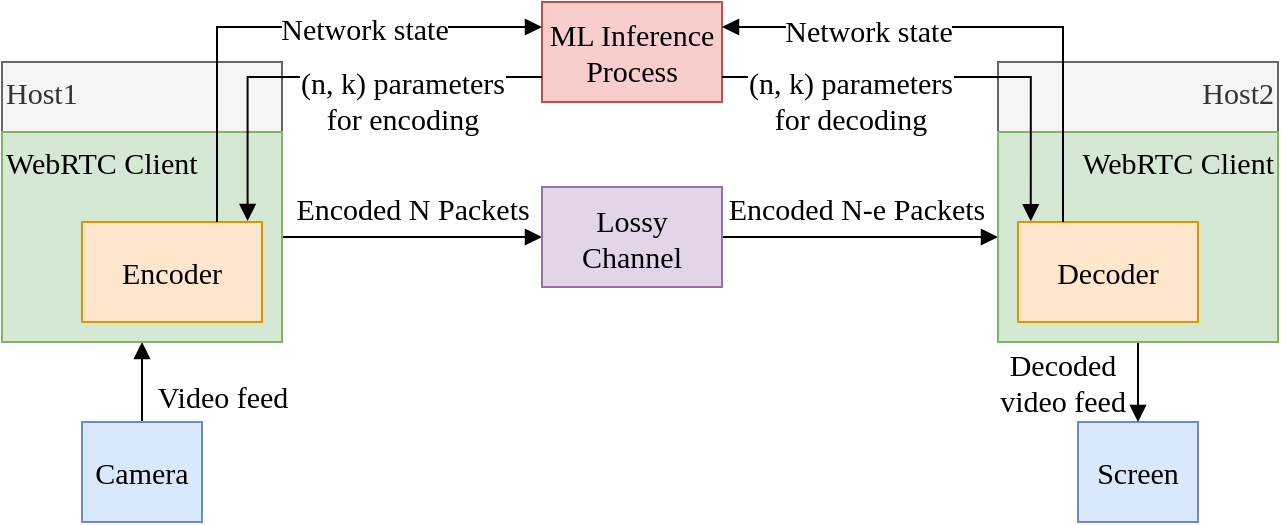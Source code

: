 <mxfile version="24.3.1" type="device">
  <diagram name="Page-1" id="JDqjn_5_25vaDyeW-Xiu">
    <mxGraphModel dx="819" dy="520" grid="1" gridSize="10" guides="1" tooltips="1" connect="1" arrows="1" fold="1" page="1" pageScale="1" pageWidth="850" pageHeight="1100" math="0" shadow="0">
      <root>
        <mxCell id="0" />
        <mxCell id="1" parent="0" />
        <mxCell id="W2oGbkOpYhlM9BV9INye-2" value="Host2" style="rounded=0;whiteSpace=wrap;html=1;verticalAlign=top;align=right;fontFamily=Times New Roman;fontSize=15;fillColor=#f5f5f5;fontColor=#333333;strokeColor=#666666;" parent="1" vertex="1">
          <mxGeometry x="778" y="110" width="140" height="140" as="geometry" />
        </mxCell>
        <mxCell id="W2oGbkOpYhlM9BV9INye-1" value="Host1" style="rounded=0;whiteSpace=wrap;html=1;verticalAlign=top;align=left;fontFamily=Times New Roman;fontSize=15;fillColor=#f5f5f5;fontColor=#333333;strokeColor=#666666;" parent="1" vertex="1">
          <mxGeometry x="280" y="110" width="140" height="140" as="geometry" />
        </mxCell>
        <mxCell id="X2kwXcrv5KPf-A57S-1x-4" style="edgeStyle=orthogonalEdgeStyle;rounded=0;orthogonalLoop=1;jettySize=auto;html=1;exitX=0.5;exitY=0;exitDx=0;exitDy=0;fontFamily=Times New Roman;fontSize=15;entryX=0.5;entryY=1;entryDx=0;entryDy=0;endArrow=block;endFill=1;" parent="1" source="X2kwXcrv5KPf-A57S-1x-1" target="X2kwXcrv5KPf-A57S-1x-11" edge="1">
          <mxGeometry relative="1" as="geometry" />
        </mxCell>
        <mxCell id="X2kwXcrv5KPf-A57S-1x-5" value="Video feed" style="edgeLabel;html=1;align=center;verticalAlign=middle;resizable=0;points=[];fontFamily=Times New Roman;fontSize=15;" parent="X2kwXcrv5KPf-A57S-1x-4" vertex="1" connectable="0">
          <mxGeometry x="-0.515" y="-1" relative="1" as="geometry">
            <mxPoint x="39" y="-4" as="offset" />
          </mxGeometry>
        </mxCell>
        <mxCell id="X2kwXcrv5KPf-A57S-1x-1" value="Camera" style="rounded=0;whiteSpace=wrap;html=1;fillColor=#dae8fc;strokeColor=#6c8ebf;fontFamily=Times New Roman;fontSize=15;" parent="1" vertex="1">
          <mxGeometry x="320" y="290" width="60" height="50" as="geometry" />
        </mxCell>
        <mxCell id="X2kwXcrv5KPf-A57S-1x-6" value="ML Inference Process" style="rounded=0;whiteSpace=wrap;html=1;fillColor=#f8cecc;strokeColor=#b85450;fontFamily=Times New Roman;fontSize=15;" parent="1" vertex="1">
          <mxGeometry x="550" y="80" width="90" height="50" as="geometry" />
        </mxCell>
        <mxCell id="o6tcPbKfhGRPGE6MYZV4-3" style="edgeStyle=orthogonalEdgeStyle;rounded=0;orthogonalLoop=1;jettySize=auto;html=1;exitX=1;exitY=0.5;exitDx=0;exitDy=0;entryX=0;entryY=0.5;entryDx=0;entryDy=0;fontFamily=Times New Roman;fontSize=15;endArrow=block;endFill=1;" parent="1" source="X2kwXcrv5KPf-A57S-1x-11" target="X2kwXcrv5KPf-A57S-1x-13" edge="1">
          <mxGeometry relative="1" as="geometry" />
        </mxCell>
        <mxCell id="o6tcPbKfhGRPGE6MYZV4-4" value="Encoded N Packets" style="edgeLabel;html=1;align=center;verticalAlign=middle;resizable=0;points=[];fontFamily=Times New Roman;fontSize=15;" parent="o6tcPbKfhGRPGE6MYZV4-3" vertex="1" connectable="0">
          <mxGeometry x="-0.185" y="-2" relative="1" as="geometry">
            <mxPoint x="12" y="-17" as="offset" />
          </mxGeometry>
        </mxCell>
        <mxCell id="X2kwXcrv5KPf-A57S-1x-11" value="WebRTC Client" style="rounded=0;whiteSpace=wrap;html=1;verticalAlign=top;align=left;fillColor=#d5e8d4;strokeColor=#82b366;fontFamily=Times New Roman;fontSize=15;" parent="1" vertex="1">
          <mxGeometry x="280" y="145" width="140" height="105" as="geometry" />
        </mxCell>
        <mxCell id="o6tcPbKfhGRPGE6MYZV4-6" style="edgeStyle=orthogonalEdgeStyle;rounded=0;orthogonalLoop=1;jettySize=auto;html=1;exitX=1;exitY=0.5;exitDx=0;exitDy=0;entryX=0;entryY=0.5;entryDx=0;entryDy=0;fontFamily=Times New Roman;fontSize=15;endArrow=block;endFill=1;" parent="1" source="X2kwXcrv5KPf-A57S-1x-13" target="W2oGbkOpYhlM9BV9INye-3" edge="1">
          <mxGeometry relative="1" as="geometry">
            <mxPoint x="790.0" y="205" as="targetPoint" />
          </mxGeometry>
        </mxCell>
        <mxCell id="o6tcPbKfhGRPGE6MYZV4-7" value="Encoded N-e Packets" style="edgeLabel;html=1;align=center;verticalAlign=middle;resizable=0;points=[];fontFamily=Times New Roman;fontSize=15;" parent="o6tcPbKfhGRPGE6MYZV4-6" vertex="1" connectable="0">
          <mxGeometry x="-0.188" y="2" relative="1" as="geometry">
            <mxPoint x="11" y="-13" as="offset" />
          </mxGeometry>
        </mxCell>
        <mxCell id="X2kwXcrv5KPf-A57S-1x-13" value="Lossy Channel" style="rounded=0;whiteSpace=wrap;html=1;fillColor=#e1d5e7;strokeColor=#9673a6;fontFamily=Times New Roman;fontSize=15;" parent="1" vertex="1">
          <mxGeometry x="550" y="172.5" width="90" height="50" as="geometry" />
        </mxCell>
        <mxCell id="X2kwXcrv5KPf-A57S-1x-3" value="Encoder" style="rounded=0;whiteSpace=wrap;html=1;fillColor=#ffe6cc;strokeColor=#d79b00;fontFamily=Times New Roman;fontSize=15;" parent="1" vertex="1">
          <mxGeometry x="320" y="190" width="90" height="50" as="geometry" />
        </mxCell>
        <mxCell id="X2kwXcrv5KPf-A57S-1x-7" style="edgeStyle=orthogonalEdgeStyle;rounded=0;orthogonalLoop=1;jettySize=auto;html=1;entryX=0;entryY=0.25;entryDx=0;entryDy=0;exitX=0.75;exitY=0;exitDx=0;exitDy=0;fontFamily=Times New Roman;fontSize=15;endArrow=block;endFill=1;" parent="1" source="X2kwXcrv5KPf-A57S-1x-3" target="X2kwXcrv5KPf-A57S-1x-6" edge="1">
          <mxGeometry relative="1" as="geometry">
            <mxPoint x="400" y="180" as="sourcePoint" />
            <Array as="points">
              <mxPoint x="388" y="93" />
            </Array>
          </mxGeometry>
        </mxCell>
        <mxCell id="W2oGbkOpYhlM9BV9INye-7" value="Network state" style="edgeLabel;html=1;align=center;verticalAlign=middle;resizable=0;points=[];fontFamily=Times New Roman;fontSize=15;" parent="X2kwXcrv5KPf-A57S-1x-7" vertex="1" connectable="0">
          <mxGeometry x="0.31" relative="1" as="geometry">
            <mxPoint as="offset" />
          </mxGeometry>
        </mxCell>
        <mxCell id="Cpe5HeMCIRJUPotds-Th-1" value="Screen" style="rounded=0;whiteSpace=wrap;html=1;fillColor=#dae8fc;strokeColor=#6c8ebf;fontFamily=Times New Roman;fontSize=15;" parent="1" vertex="1">
          <mxGeometry x="818" y="290" width="60" height="50" as="geometry" />
        </mxCell>
        <mxCell id="Cpe5HeMCIRJUPotds-Th-2" style="edgeStyle=orthogonalEdgeStyle;rounded=0;orthogonalLoop=1;jettySize=auto;html=1;exitX=0;exitY=0.75;exitDx=0;exitDy=0;entryX=0.92;entryY=-0.01;entryDx=0;entryDy=0;fontFamily=Times New Roman;fontSize=15;entryPerimeter=0;endArrow=block;endFill=1;" parent="1" source="X2kwXcrv5KPf-A57S-1x-6" target="X2kwXcrv5KPf-A57S-1x-3" edge="1">
          <mxGeometry relative="1" as="geometry" />
        </mxCell>
        <mxCell id="W2oGbkOpYhlM9BV9INye-9" value="(n, k) parameters&lt;br style=&quot;border-color: var(--border-color); font-size: 15px;&quot;&gt;&lt;span style=&quot;font-size: 15px;&quot;&gt;for encoding&lt;/span&gt;" style="edgeLabel;html=1;align=center;verticalAlign=middle;resizable=0;points=[];fontFamily=Times New Roman;fontSize=15;" parent="Cpe5HeMCIRJUPotds-Th-2" vertex="1" connectable="0">
          <mxGeometry x="-0.56" y="-1" relative="1" as="geometry">
            <mxPoint x="-22" y="12" as="offset" />
          </mxGeometry>
        </mxCell>
        <mxCell id="W2oGbkOpYhlM9BV9INye-5" style="edgeStyle=orthogonalEdgeStyle;rounded=0;orthogonalLoop=1;jettySize=auto;html=1;exitX=0.5;exitY=1;exitDx=0;exitDy=0;entryX=0.5;entryY=0;entryDx=0;entryDy=0;endArrow=block;endFill=1;" parent="1" source="W2oGbkOpYhlM9BV9INye-3" target="Cpe5HeMCIRJUPotds-Th-1" edge="1">
          <mxGeometry relative="1" as="geometry" />
        </mxCell>
        <mxCell id="W2oGbkOpYhlM9BV9INye-6" value="Decoded&lt;br&gt;video feed" style="edgeLabel;html=1;align=center;verticalAlign=middle;resizable=0;points=[];fontFamily=Times New Roman;fontSize=15;" parent="W2oGbkOpYhlM9BV9INye-5" vertex="1" connectable="0">
          <mxGeometry x="-0.414" y="1" relative="1" as="geometry">
            <mxPoint x="-39" y="8" as="offset" />
          </mxGeometry>
        </mxCell>
        <mxCell id="W2oGbkOpYhlM9BV9INye-3" value="WebRTC Client" style="rounded=0;whiteSpace=wrap;html=1;verticalAlign=top;align=right;fillColor=#d5e8d4;strokeColor=#82b366;fontFamily=Times New Roman;fontSize=15;" parent="1" vertex="1">
          <mxGeometry x="778" y="145" width="140" height="105" as="geometry" />
        </mxCell>
        <mxCell id="W2oGbkOpYhlM9BV9INye-4" value="Decoder" style="rounded=0;whiteSpace=wrap;html=1;fillColor=#ffe6cc;strokeColor=#d79b00;fontFamily=Times New Roman;fontSize=15;" parent="1" vertex="1">
          <mxGeometry x="788" y="190" width="90" height="50" as="geometry" />
        </mxCell>
        <mxCell id="X2kwXcrv5KPf-A57S-1x-19" style="edgeStyle=orthogonalEdgeStyle;rounded=0;orthogonalLoop=1;jettySize=auto;html=1;exitX=0.25;exitY=0;exitDx=0;exitDy=0;entryX=1;entryY=0.25;entryDx=0;entryDy=0;fontFamily=Times New Roman;fontSize=15;endArrow=block;endFill=1;" parent="1" source="W2oGbkOpYhlM9BV9INye-4" target="X2kwXcrv5KPf-A57S-1x-6" edge="1">
          <mxGeometry relative="1" as="geometry">
            <mxPoint x="917.5" y="190" as="sourcePoint" />
          </mxGeometry>
        </mxCell>
        <mxCell id="W2oGbkOpYhlM9BV9INye-8" value="Network state" style="edgeLabel;html=1;align=center;verticalAlign=middle;resizable=0;points=[];fontFamily=Times New Roman;fontSize=15;" parent="X2kwXcrv5KPf-A57S-1x-19" vertex="1" connectable="0">
          <mxGeometry x="0.457" y="1" relative="1" as="geometry">
            <mxPoint as="offset" />
          </mxGeometry>
        </mxCell>
        <mxCell id="X2kwXcrv5KPf-A57S-1x-20" style="edgeStyle=orthogonalEdgeStyle;rounded=0;orthogonalLoop=1;jettySize=auto;html=1;exitX=1;exitY=0.75;exitDx=0;exitDy=0;fontFamily=Times New Roman;fontSize=15;entryX=0.071;entryY=-0.008;entryDx=0;entryDy=0;entryPerimeter=0;endArrow=block;endFill=1;" parent="1" source="X2kwXcrv5KPf-A57S-1x-6" target="W2oGbkOpYhlM9BV9INye-4" edge="1">
          <mxGeometry relative="1" as="geometry">
            <mxPoint x="821" y="190" as="targetPoint" />
          </mxGeometry>
        </mxCell>
        <mxCell id="W2oGbkOpYhlM9BV9INye-10" value="(n, k) parameters&lt;br style=&quot;border-color: var(--border-color); font-size: 15px;&quot;&gt;for decoding" style="edgeLabel;html=1;align=center;verticalAlign=middle;resizable=0;points=[];fontFamily=Times New Roman;fontSize=15;" parent="X2kwXcrv5KPf-A57S-1x-20" vertex="1" connectable="0">
          <mxGeometry x="-0.433" relative="1" as="geometry">
            <mxPoint y="11" as="offset" />
          </mxGeometry>
        </mxCell>
      </root>
    </mxGraphModel>
  </diagram>
</mxfile>
